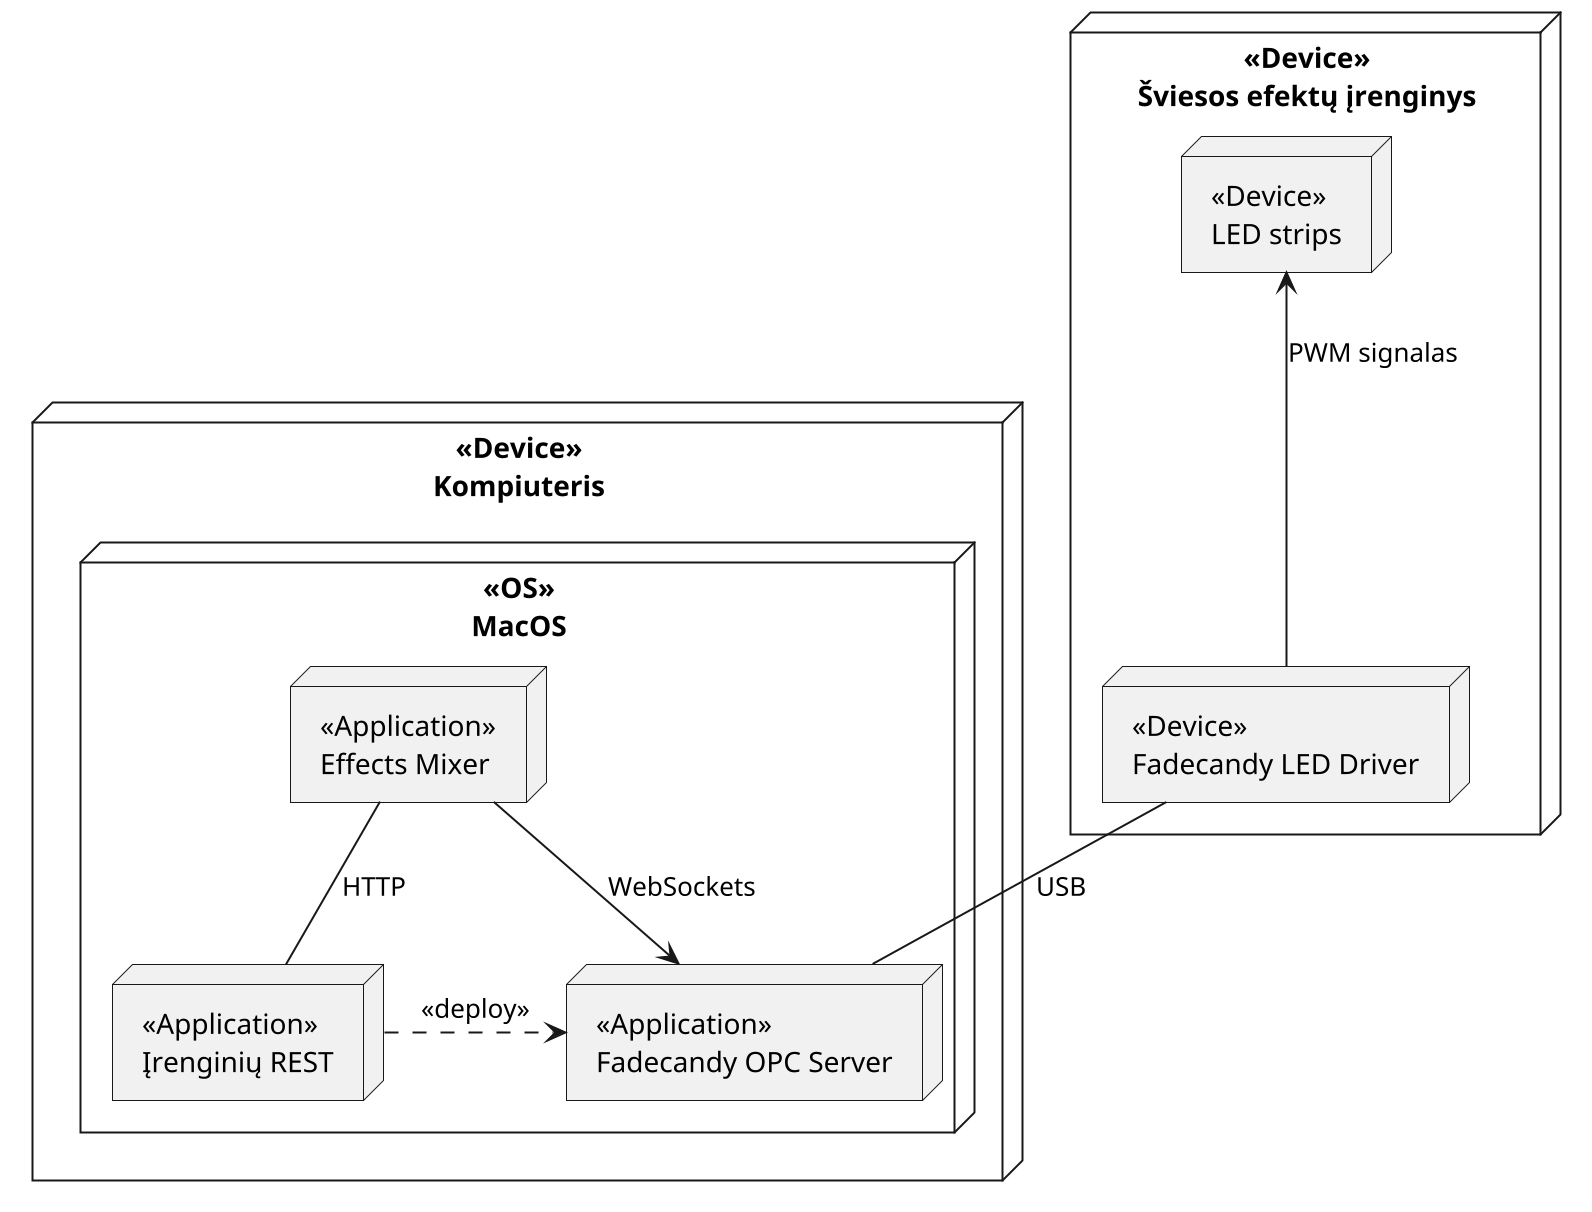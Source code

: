 @startuml
scale 2


node "<<Device>>\nŠviesos efektų įrenginys" as light_box {
    node "<<Device>>\nFadecandy LED Driver" as fadecandy
    node "<<Device>>\nLED strips" as led
    led <-- fadecandy : "PWM signalas"
}


node "<<Device>>\nKompiuteris" as pc {
    node "<<OS>>\nMacOS" as macOS {
        node "<<Application>>\nĮrenginių REST" as rest 
        node "<<Application>>\nFadecandy OPC Server" as opc
        node "<<Application>>\nEffects Mixer" as of

        fadecandy -- opc : USB
        rest .> opc : <<deploy>>
        of -- rest : HTTP
        of --> opc : WebSockets
    }
}


@enduml